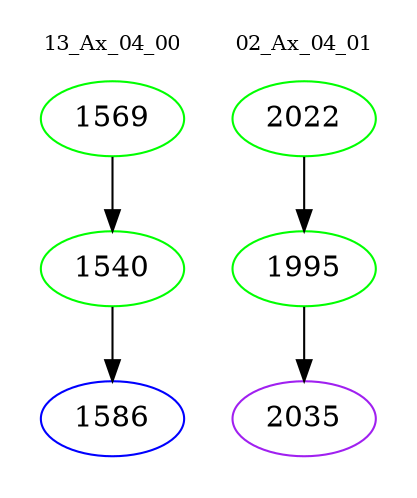 digraph{
subgraph cluster_0 {
color = white
label = "13_Ax_04_00";
fontsize=10;
T0_1569 [label="1569", color="green"]
T0_1569 -> T0_1540 [color="black"]
T0_1540 [label="1540", color="green"]
T0_1540 -> T0_1586 [color="black"]
T0_1586 [label="1586", color="blue"]
}
subgraph cluster_1 {
color = white
label = "02_Ax_04_01";
fontsize=10;
T1_2022 [label="2022", color="green"]
T1_2022 -> T1_1995 [color="black"]
T1_1995 [label="1995", color="green"]
T1_1995 -> T1_2035 [color="black"]
T1_2035 [label="2035", color="purple"]
}
}

